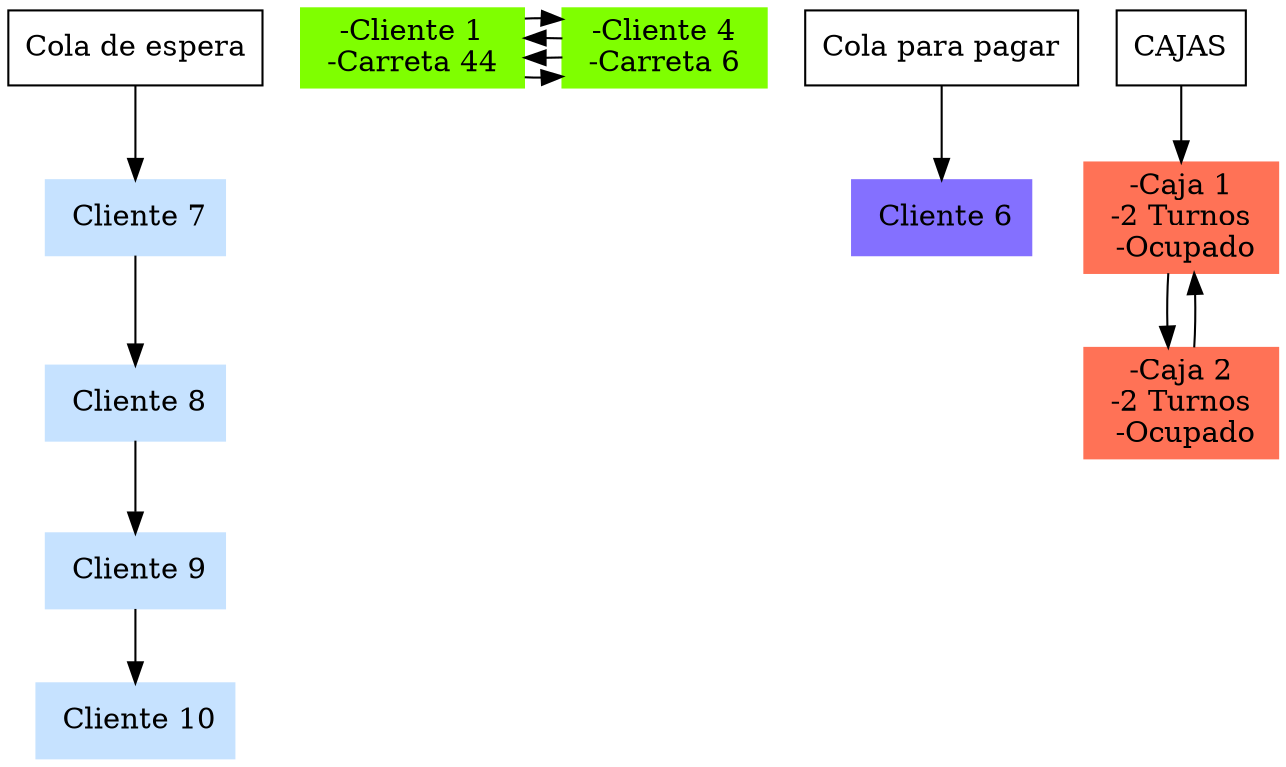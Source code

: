 digraph {
subgraph Cola_Espera{
	NodeCliente_7->NodeCliente_8; 

 	NodeCliente_7[shape=box,style=filled,color=slategray1  , label = " Cliente 7"] 
	NodeCliente_8->NodeCliente_9; 

 	NodeCliente_8[shape=box,style=filled,color=slategray1  , label = " Cliente 8"] 
	NodeCliente_9->NodeCliente_10; 

 	NodeCliente_9[shape=box,style=filled,color=slategray1  , label = " Cliente 9"] 

 	NodeCliente_10[shape=box,style=filled,color=slategray1  , label = " Cliente 10"] 
Nodo_Tcola1->NodeCliente_7
Nodo_Tcola1[shape = box, label = "Cola de espera"]
}
subgraph Pilas_Carretas{
}
subgraph Compras{
	NodeCompra_0->NodeCompra_3[constraint=false]; 
	NodeCompra_0->NodeCompra_3[dir=back, constraint=false]; 

 	NodeCompra_0[shape=box,style=filled,color=chartreuse1  , label = "-Cliente 1
 -Carreta 44 "] 
	NodeCompra_3->NodeCompra_0[constraint=false]; 
	NodeCompra_3->NodeCompra_0[dir=back, constraint=false]; 

 	NodeCompra_3[shape=box,style=filled,color=chartreuse1  , label = "-Cliente 4
 -Carreta 6 "] 
}
subgraph Pago{

 	NodePagar_6[shape=box,style=filled,color=lightslateblue  , label = " Cliente 6"] 
Nodo_Tcola2->NodePagar_6
Nodo_Tcola2[shape = box, label = "Cola para pagar"]
}
subgraph Cajas{
	NodeCaja_1->NodeCaja_2; 
	NodeCaja_1->NodeCaja_2[dir=back]; 

 	NodeCaja_1[shape=box,style=filled,color=coral1  , label = "-Caja 1
 -2 Turnos 
 -Ocupado"] 

 	NodeCaja_2[shape=box,style=filled,color=coral1  , label = "-Caja 2
 -2 Turnos 
 -Ocupado"] 
Nodo_Tcajas->NodeCaja_1
Nodo_Tcajas[shape = box, label = "CAJAS"]
}
}